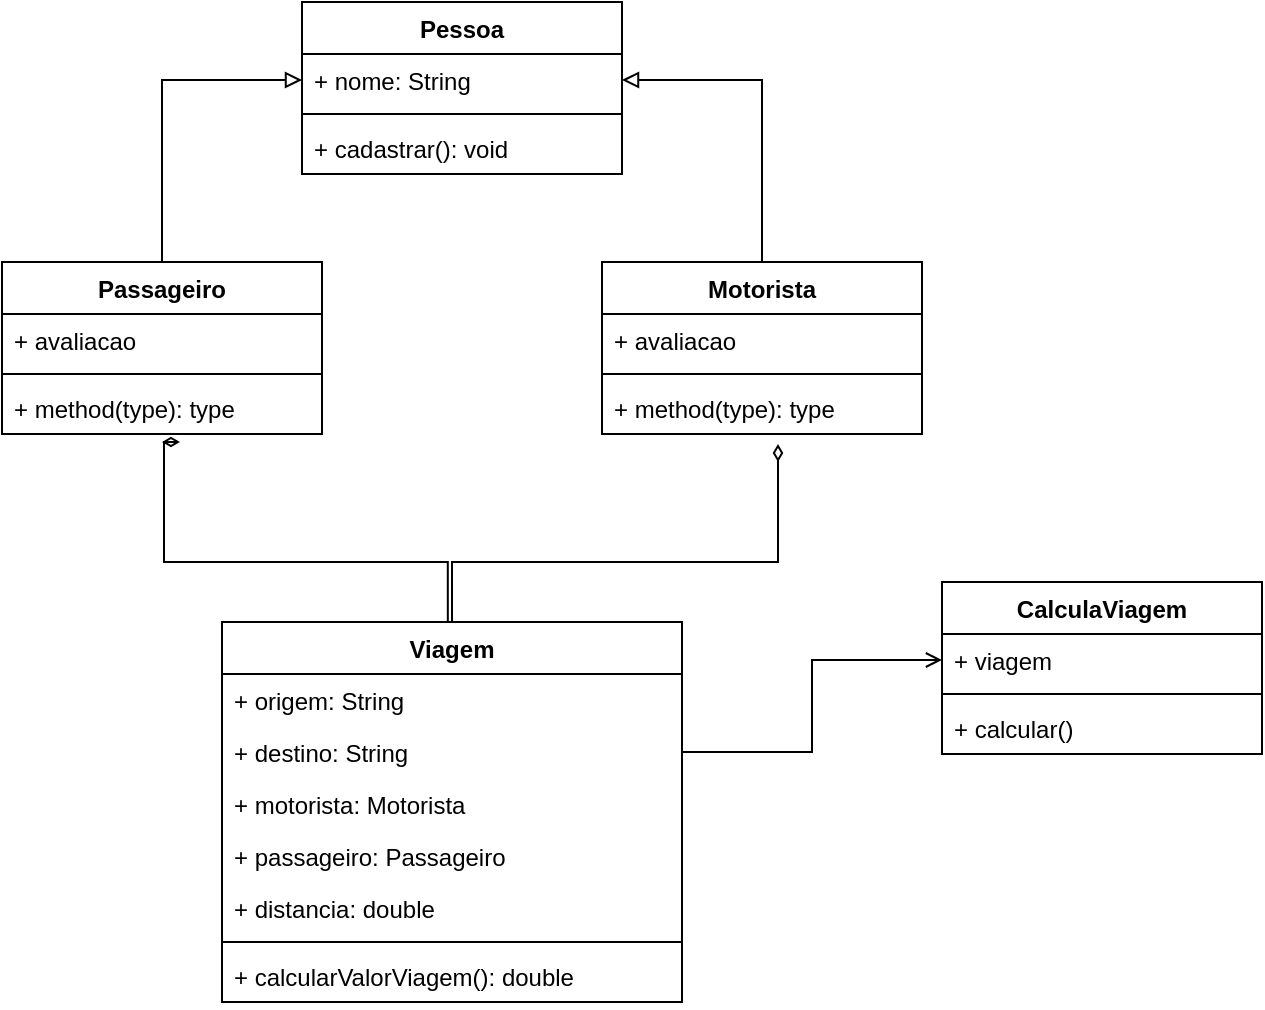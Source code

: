 <mxfile version="21.5.2" type="github">
  <diagram id="C5RBs43oDa-KdzZeNtuy" name="Page-1">
    <mxGraphModel dx="1114" dy="616" grid="1" gridSize="10" guides="1" tooltips="1" connect="1" arrows="1" fold="1" page="1" pageScale="1" pageWidth="827" pageHeight="1169" math="0" shadow="0">
      <root>
        <mxCell id="WIyWlLk6GJQsqaUBKTNV-0" />
        <mxCell id="WIyWlLk6GJQsqaUBKTNV-1" parent="WIyWlLk6GJQsqaUBKTNV-0" />
        <mxCell id="d_wbtja7lZG-JOUnqYPP-0" value="Pessoa" style="swimlane;fontStyle=1;align=center;verticalAlign=top;childLayout=stackLayout;horizontal=1;startSize=26;horizontalStack=0;resizeParent=1;resizeParentMax=0;resizeLast=0;collapsible=1;marginBottom=0;whiteSpace=wrap;html=1;" vertex="1" parent="WIyWlLk6GJQsqaUBKTNV-1">
          <mxGeometry x="310" y="30" width="160" height="86" as="geometry" />
        </mxCell>
        <mxCell id="d_wbtja7lZG-JOUnqYPP-1" value="+ nome: String" style="text;strokeColor=none;fillColor=none;align=left;verticalAlign=top;spacingLeft=4;spacingRight=4;overflow=hidden;rotatable=0;points=[[0,0.5],[1,0.5]];portConstraint=eastwest;whiteSpace=wrap;html=1;" vertex="1" parent="d_wbtja7lZG-JOUnqYPP-0">
          <mxGeometry y="26" width="160" height="26" as="geometry" />
        </mxCell>
        <mxCell id="d_wbtja7lZG-JOUnqYPP-2" value="" style="line;strokeWidth=1;fillColor=none;align=left;verticalAlign=middle;spacingTop=-1;spacingLeft=3;spacingRight=3;rotatable=0;labelPosition=right;points=[];portConstraint=eastwest;strokeColor=inherit;" vertex="1" parent="d_wbtja7lZG-JOUnqYPP-0">
          <mxGeometry y="52" width="160" height="8" as="geometry" />
        </mxCell>
        <mxCell id="d_wbtja7lZG-JOUnqYPP-3" value="+ cadastrar(): void" style="text;strokeColor=none;fillColor=none;align=left;verticalAlign=top;spacingLeft=4;spacingRight=4;overflow=hidden;rotatable=0;points=[[0,0.5],[1,0.5]];portConstraint=eastwest;whiteSpace=wrap;html=1;" vertex="1" parent="d_wbtja7lZG-JOUnqYPP-0">
          <mxGeometry y="60" width="160" height="26" as="geometry" />
        </mxCell>
        <mxCell id="d_wbtja7lZG-JOUnqYPP-42" style="edgeStyle=orthogonalEdgeStyle;rounded=0;orthogonalLoop=1;jettySize=auto;html=1;entryX=0;entryY=0.5;entryDx=0;entryDy=0;endArrow=block;endFill=0;" edge="1" parent="WIyWlLk6GJQsqaUBKTNV-1" source="d_wbtja7lZG-JOUnqYPP-8" target="d_wbtja7lZG-JOUnqYPP-1">
          <mxGeometry relative="1" as="geometry" />
        </mxCell>
        <mxCell id="d_wbtja7lZG-JOUnqYPP-8" value="Passageiro" style="swimlane;fontStyle=1;align=center;verticalAlign=top;childLayout=stackLayout;horizontal=1;startSize=26;horizontalStack=0;resizeParent=1;resizeParentMax=0;resizeLast=0;collapsible=1;marginBottom=0;whiteSpace=wrap;html=1;" vertex="1" parent="WIyWlLk6GJQsqaUBKTNV-1">
          <mxGeometry x="160" y="160" width="160" height="86" as="geometry" />
        </mxCell>
        <mxCell id="d_wbtja7lZG-JOUnqYPP-9" value="+ avaliacao" style="text;strokeColor=none;fillColor=none;align=left;verticalAlign=top;spacingLeft=4;spacingRight=4;overflow=hidden;rotatable=0;points=[[0,0.5],[1,0.5]];portConstraint=eastwest;whiteSpace=wrap;html=1;" vertex="1" parent="d_wbtja7lZG-JOUnqYPP-8">
          <mxGeometry y="26" width="160" height="26" as="geometry" />
        </mxCell>
        <mxCell id="d_wbtja7lZG-JOUnqYPP-10" value="" style="line;strokeWidth=1;fillColor=none;align=left;verticalAlign=middle;spacingTop=-1;spacingLeft=3;spacingRight=3;rotatable=0;labelPosition=right;points=[];portConstraint=eastwest;strokeColor=inherit;" vertex="1" parent="d_wbtja7lZG-JOUnqYPP-8">
          <mxGeometry y="52" width="160" height="8" as="geometry" />
        </mxCell>
        <mxCell id="d_wbtja7lZG-JOUnqYPP-11" value="+ method(type): type" style="text;strokeColor=none;fillColor=none;align=left;verticalAlign=top;spacingLeft=4;spacingRight=4;overflow=hidden;rotatable=0;points=[[0,0.5],[1,0.5]];portConstraint=eastwest;whiteSpace=wrap;html=1;" vertex="1" parent="d_wbtja7lZG-JOUnqYPP-8">
          <mxGeometry y="60" width="160" height="26" as="geometry" />
        </mxCell>
        <mxCell id="d_wbtja7lZG-JOUnqYPP-43" style="edgeStyle=orthogonalEdgeStyle;rounded=0;orthogonalLoop=1;jettySize=auto;html=1;entryX=1;entryY=0.5;entryDx=0;entryDy=0;endArrow=block;endFill=0;" edge="1" parent="WIyWlLk6GJQsqaUBKTNV-1" source="d_wbtja7lZG-JOUnqYPP-13" target="d_wbtja7lZG-JOUnqYPP-1">
          <mxGeometry relative="1" as="geometry" />
        </mxCell>
        <mxCell id="d_wbtja7lZG-JOUnqYPP-13" value="Motorista" style="swimlane;fontStyle=1;align=center;verticalAlign=top;childLayout=stackLayout;horizontal=1;startSize=26;horizontalStack=0;resizeParent=1;resizeParentMax=0;resizeLast=0;collapsible=1;marginBottom=0;whiteSpace=wrap;html=1;" vertex="1" parent="WIyWlLk6GJQsqaUBKTNV-1">
          <mxGeometry x="460" y="160" width="160" height="86" as="geometry" />
        </mxCell>
        <mxCell id="d_wbtja7lZG-JOUnqYPP-14" value="+ avaliacao" style="text;strokeColor=none;fillColor=none;align=left;verticalAlign=top;spacingLeft=4;spacingRight=4;overflow=hidden;rotatable=0;points=[[0,0.5],[1,0.5]];portConstraint=eastwest;whiteSpace=wrap;html=1;" vertex="1" parent="d_wbtja7lZG-JOUnqYPP-13">
          <mxGeometry y="26" width="160" height="26" as="geometry" />
        </mxCell>
        <mxCell id="d_wbtja7lZG-JOUnqYPP-15" value="" style="line;strokeWidth=1;fillColor=none;align=left;verticalAlign=middle;spacingTop=-1;spacingLeft=3;spacingRight=3;rotatable=0;labelPosition=right;points=[];portConstraint=eastwest;strokeColor=inherit;" vertex="1" parent="d_wbtja7lZG-JOUnqYPP-13">
          <mxGeometry y="52" width="160" height="8" as="geometry" />
        </mxCell>
        <mxCell id="d_wbtja7lZG-JOUnqYPP-16" value="+ method(type): type" style="text;strokeColor=none;fillColor=none;align=left;verticalAlign=top;spacingLeft=4;spacingRight=4;overflow=hidden;rotatable=0;points=[[0,0.5],[1,0.5]];portConstraint=eastwest;whiteSpace=wrap;html=1;" vertex="1" parent="d_wbtja7lZG-JOUnqYPP-13">
          <mxGeometry y="60" width="160" height="26" as="geometry" />
        </mxCell>
        <mxCell id="d_wbtja7lZG-JOUnqYPP-44" style="edgeStyle=orthogonalEdgeStyle;rounded=0;orthogonalLoop=1;jettySize=auto;html=1;entryX=0.513;entryY=1.154;entryDx=0;entryDy=0;entryPerimeter=0;endArrow=diamondThin;endFill=0;" edge="1" parent="WIyWlLk6GJQsqaUBKTNV-1">
          <mxGeometry relative="1" as="geometry">
            <mxPoint x="382.92" y="340" as="sourcePoint" />
            <mxPoint x="240.0" y="250.004" as="targetPoint" />
            <Array as="points">
              <mxPoint x="383" y="310" />
              <mxPoint x="241" y="310" />
            </Array>
          </mxGeometry>
        </mxCell>
        <mxCell id="d_wbtja7lZG-JOUnqYPP-45" style="edgeStyle=orthogonalEdgeStyle;rounded=0;orthogonalLoop=1;jettySize=auto;html=1;entryX=0.55;entryY=1.192;entryDx=0;entryDy=0;entryPerimeter=0;endArrow=diamondThin;endFill=0;" edge="1" parent="WIyWlLk6GJQsqaUBKTNV-1" source="d_wbtja7lZG-JOUnqYPP-21" target="d_wbtja7lZG-JOUnqYPP-16">
          <mxGeometry relative="1" as="geometry">
            <Array as="points">
              <mxPoint x="385" y="310" />
              <mxPoint x="548" y="310" />
            </Array>
          </mxGeometry>
        </mxCell>
        <mxCell id="d_wbtja7lZG-JOUnqYPP-21" value="Viagem" style="swimlane;fontStyle=1;align=center;verticalAlign=top;childLayout=stackLayout;horizontal=1;startSize=26;horizontalStack=0;resizeParent=1;resizeParentMax=0;resizeLast=0;collapsible=1;marginBottom=0;whiteSpace=wrap;html=1;" vertex="1" parent="WIyWlLk6GJQsqaUBKTNV-1">
          <mxGeometry x="270" y="340" width="230" height="190" as="geometry" />
        </mxCell>
        <mxCell id="d_wbtja7lZG-JOUnqYPP-22" value="+ origem: String" style="text;strokeColor=none;fillColor=none;align=left;verticalAlign=top;spacingLeft=4;spacingRight=4;overflow=hidden;rotatable=0;points=[[0,0.5],[1,0.5]];portConstraint=eastwest;whiteSpace=wrap;html=1;" vertex="1" parent="d_wbtja7lZG-JOUnqYPP-21">
          <mxGeometry y="26" width="230" height="26" as="geometry" />
        </mxCell>
        <mxCell id="d_wbtja7lZG-JOUnqYPP-34" value="+ destino: String" style="text;strokeColor=none;fillColor=none;align=left;verticalAlign=top;spacingLeft=4;spacingRight=4;overflow=hidden;rotatable=0;points=[[0,0.5],[1,0.5]];portConstraint=eastwest;whiteSpace=wrap;html=1;" vertex="1" parent="d_wbtja7lZG-JOUnqYPP-21">
          <mxGeometry y="52" width="230" height="26" as="geometry" />
        </mxCell>
        <mxCell id="d_wbtja7lZG-JOUnqYPP-35" value="+ motorista: Motorista" style="text;strokeColor=none;fillColor=none;align=left;verticalAlign=top;spacingLeft=4;spacingRight=4;overflow=hidden;rotatable=0;points=[[0,0.5],[1,0.5]];portConstraint=eastwest;whiteSpace=wrap;html=1;" vertex="1" parent="d_wbtja7lZG-JOUnqYPP-21">
          <mxGeometry y="78" width="230" height="26" as="geometry" />
        </mxCell>
        <mxCell id="d_wbtja7lZG-JOUnqYPP-36" value="+ passageiro: Passageiro" style="text;strokeColor=none;fillColor=none;align=left;verticalAlign=top;spacingLeft=4;spacingRight=4;overflow=hidden;rotatable=0;points=[[0,0.5],[1,0.5]];portConstraint=eastwest;whiteSpace=wrap;html=1;" vertex="1" parent="d_wbtja7lZG-JOUnqYPP-21">
          <mxGeometry y="104" width="230" height="26" as="geometry" />
        </mxCell>
        <mxCell id="d_wbtja7lZG-JOUnqYPP-37" value="+ distancia: double" style="text;strokeColor=none;fillColor=none;align=left;verticalAlign=top;spacingLeft=4;spacingRight=4;overflow=hidden;rotatable=0;points=[[0,0.5],[1,0.5]];portConstraint=eastwest;whiteSpace=wrap;html=1;" vertex="1" parent="d_wbtja7lZG-JOUnqYPP-21">
          <mxGeometry y="130" width="230" height="26" as="geometry" />
        </mxCell>
        <mxCell id="d_wbtja7lZG-JOUnqYPP-23" value="" style="line;strokeWidth=1;fillColor=none;align=left;verticalAlign=middle;spacingTop=-1;spacingLeft=3;spacingRight=3;rotatable=0;labelPosition=right;points=[];portConstraint=eastwest;strokeColor=inherit;" vertex="1" parent="d_wbtja7lZG-JOUnqYPP-21">
          <mxGeometry y="156" width="230" height="8" as="geometry" />
        </mxCell>
        <mxCell id="d_wbtja7lZG-JOUnqYPP-24" value="+ calcularValorViagem(): double" style="text;strokeColor=none;fillColor=none;align=left;verticalAlign=top;spacingLeft=4;spacingRight=4;overflow=hidden;rotatable=0;points=[[0,0.5],[1,0.5]];portConstraint=eastwest;whiteSpace=wrap;html=1;" vertex="1" parent="d_wbtja7lZG-JOUnqYPP-21">
          <mxGeometry y="164" width="230" height="26" as="geometry" />
        </mxCell>
        <mxCell id="d_wbtja7lZG-JOUnqYPP-38" value="CalculaViagem" style="swimlane;fontStyle=1;align=center;verticalAlign=top;childLayout=stackLayout;horizontal=1;startSize=26;horizontalStack=0;resizeParent=1;resizeParentMax=0;resizeLast=0;collapsible=1;marginBottom=0;whiteSpace=wrap;html=1;" vertex="1" parent="WIyWlLk6GJQsqaUBKTNV-1">
          <mxGeometry x="630" y="320" width="160" height="86" as="geometry" />
        </mxCell>
        <mxCell id="d_wbtja7lZG-JOUnqYPP-39" value="+ viagem" style="text;strokeColor=none;fillColor=none;align=left;verticalAlign=top;spacingLeft=4;spacingRight=4;overflow=hidden;rotatable=0;points=[[0,0.5],[1,0.5]];portConstraint=eastwest;whiteSpace=wrap;html=1;" vertex="1" parent="d_wbtja7lZG-JOUnqYPP-38">
          <mxGeometry y="26" width="160" height="26" as="geometry" />
        </mxCell>
        <mxCell id="d_wbtja7lZG-JOUnqYPP-40" value="" style="line;strokeWidth=1;fillColor=none;align=left;verticalAlign=middle;spacingTop=-1;spacingLeft=3;spacingRight=3;rotatable=0;labelPosition=right;points=[];portConstraint=eastwest;strokeColor=inherit;" vertex="1" parent="d_wbtja7lZG-JOUnqYPP-38">
          <mxGeometry y="52" width="160" height="8" as="geometry" />
        </mxCell>
        <mxCell id="d_wbtja7lZG-JOUnqYPP-41" value="+ calcular()" style="text;strokeColor=none;fillColor=none;align=left;verticalAlign=top;spacingLeft=4;spacingRight=4;overflow=hidden;rotatable=0;points=[[0,0.5],[1,0.5]];portConstraint=eastwest;whiteSpace=wrap;html=1;" vertex="1" parent="d_wbtja7lZG-JOUnqYPP-38">
          <mxGeometry y="60" width="160" height="26" as="geometry" />
        </mxCell>
        <mxCell id="d_wbtja7lZG-JOUnqYPP-46" style="edgeStyle=orthogonalEdgeStyle;rounded=0;orthogonalLoop=1;jettySize=auto;html=1;entryX=0;entryY=0.5;entryDx=0;entryDy=0;endArrow=open;endFill=0;" edge="1" parent="WIyWlLk6GJQsqaUBKTNV-1" source="d_wbtja7lZG-JOUnqYPP-34" target="d_wbtja7lZG-JOUnqYPP-39">
          <mxGeometry relative="1" as="geometry" />
        </mxCell>
      </root>
    </mxGraphModel>
  </diagram>
</mxfile>
